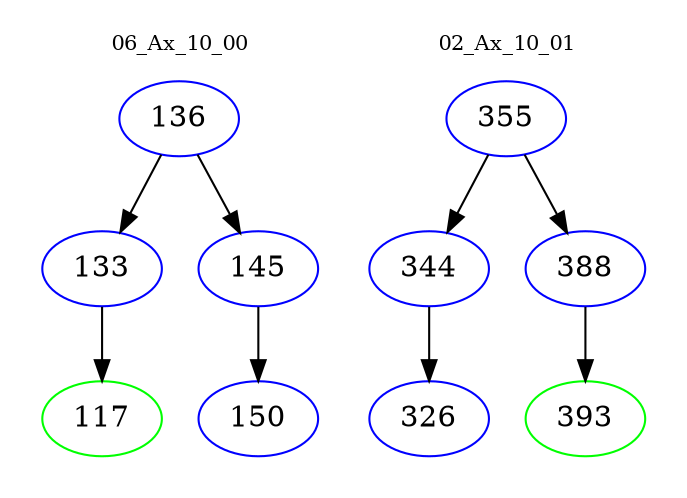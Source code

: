 digraph{
subgraph cluster_0 {
color = white
label = "06_Ax_10_00";
fontsize=10;
T0_136 [label="136", color="blue"]
T0_136 -> T0_133 [color="black"]
T0_133 [label="133", color="blue"]
T0_133 -> T0_117 [color="black"]
T0_117 [label="117", color="green"]
T0_136 -> T0_145 [color="black"]
T0_145 [label="145", color="blue"]
T0_145 -> T0_150 [color="black"]
T0_150 [label="150", color="blue"]
}
subgraph cluster_1 {
color = white
label = "02_Ax_10_01";
fontsize=10;
T1_355 [label="355", color="blue"]
T1_355 -> T1_344 [color="black"]
T1_344 [label="344", color="blue"]
T1_344 -> T1_326 [color="black"]
T1_326 [label="326", color="blue"]
T1_355 -> T1_388 [color="black"]
T1_388 [label="388", color="blue"]
T1_388 -> T1_393 [color="black"]
T1_393 [label="393", color="green"]
}
}
